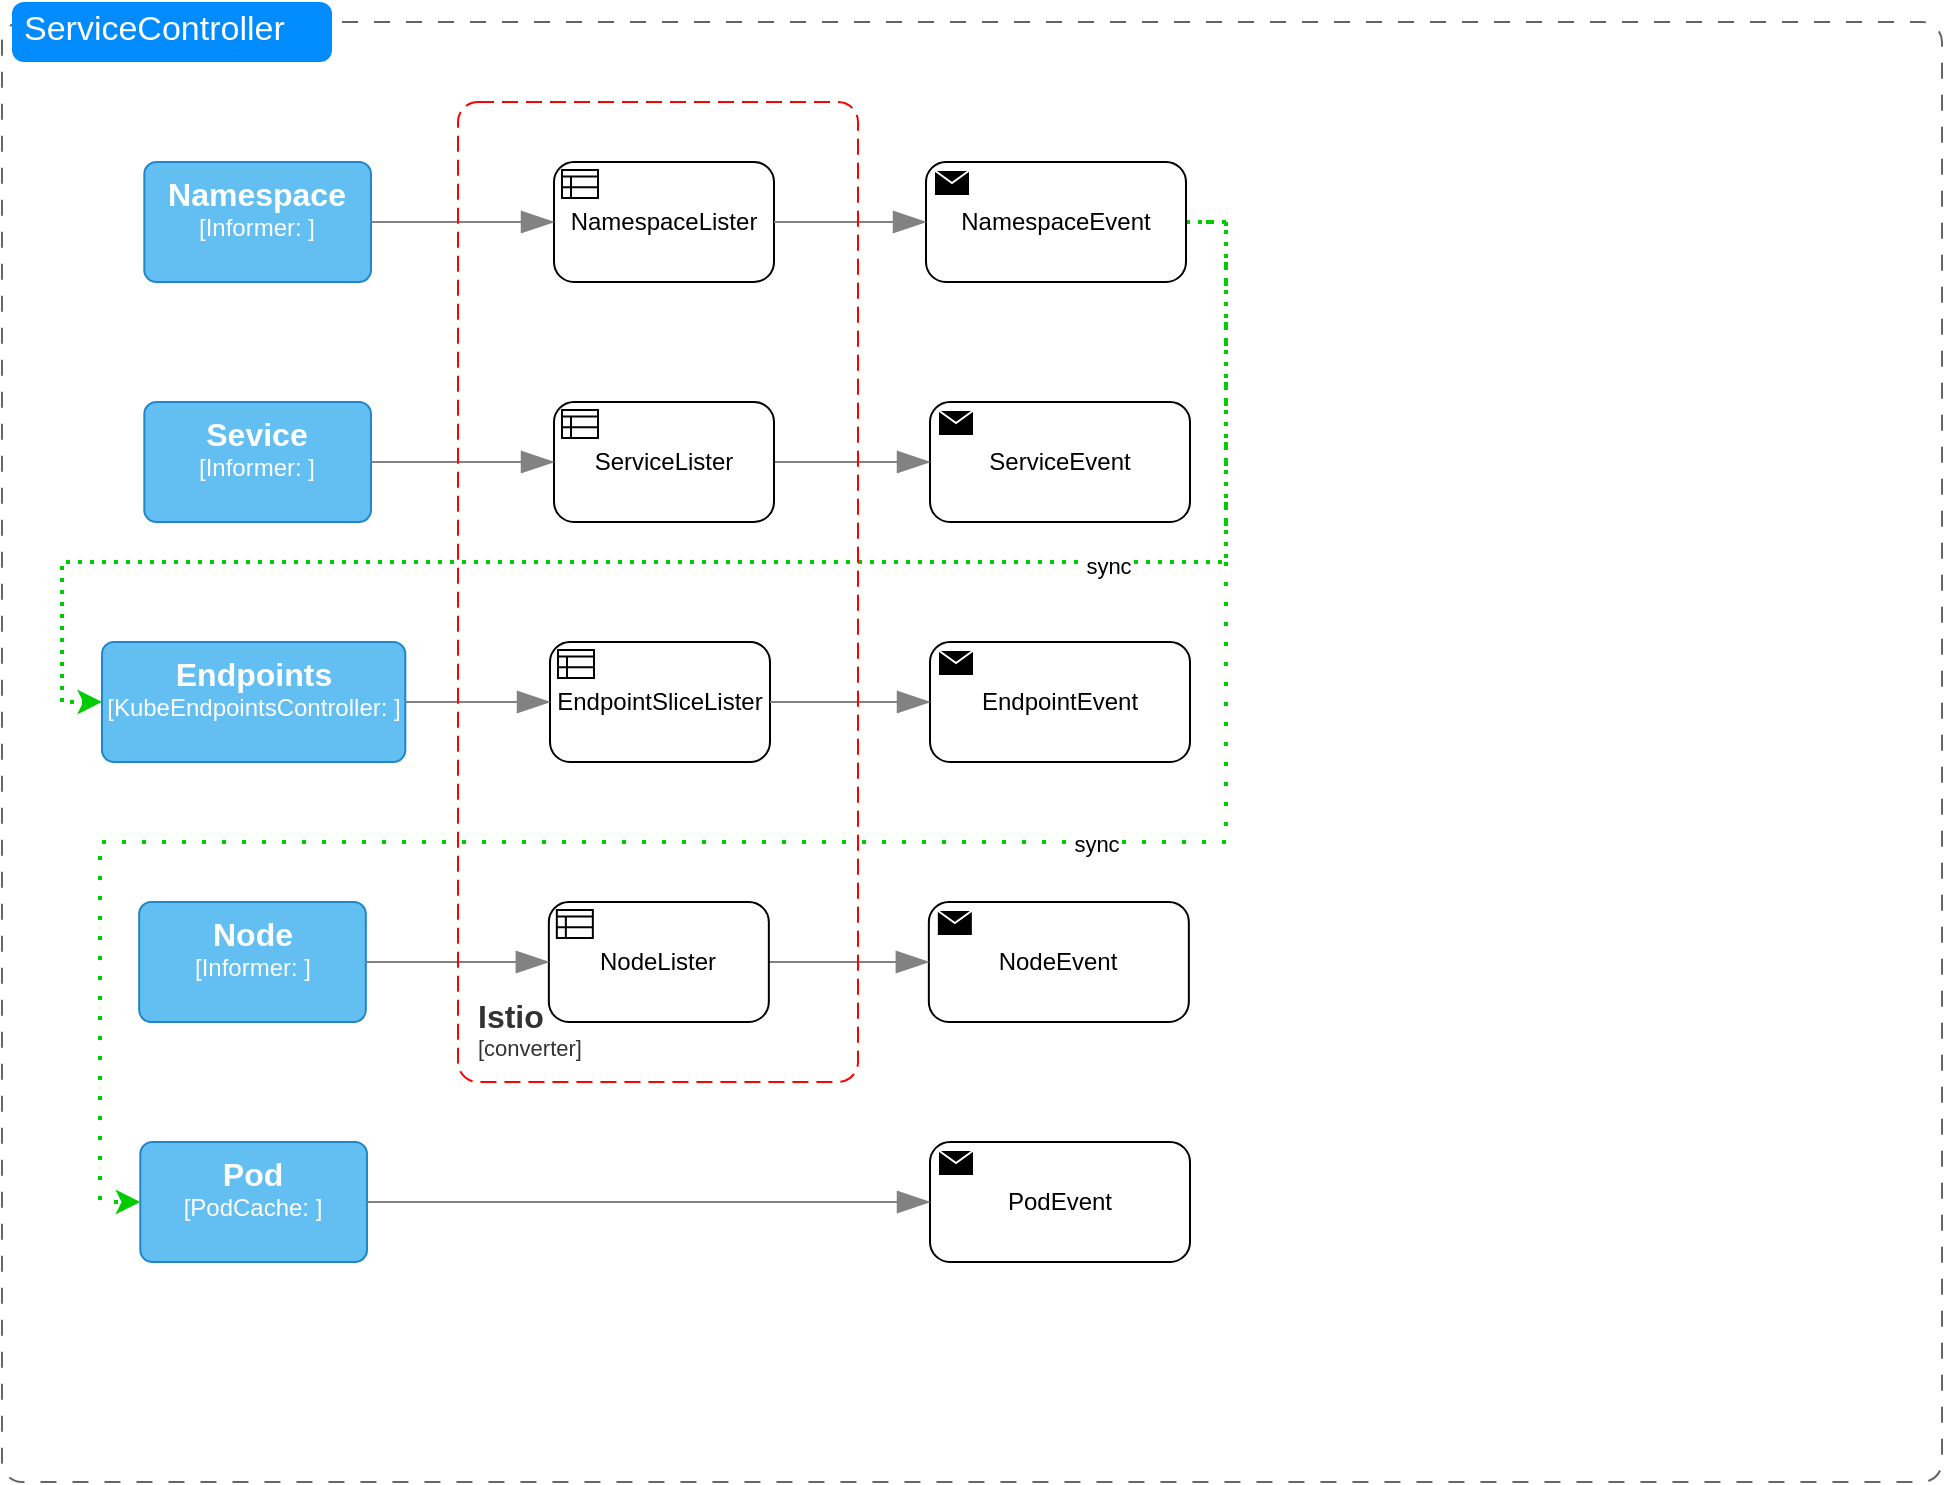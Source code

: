 <mxfile version="21.3.8" type="github">
  <diagram name="第 1 页" id="6w_RUWlSzRC_xdGTks5t">
    <mxGraphModel dx="1434" dy="796" grid="1" gridSize="10" guides="1" tooltips="1" connect="1" arrows="1" fold="1" page="1" pageScale="1" pageWidth="827" pageHeight="1169" math="0" shadow="0">
      <root>
        <mxCell id="0" />
        <mxCell id="1" parent="0" />
        <mxCell id="p8ZNJeQfTnOQerX0WRQx-1" value="" style="shape=mxgraph.mockup.containers.marginRect;rectMarginTop=10;strokeColor=#666666;strokeWidth=1;dashed=1;rounded=1;arcSize=5;recursiveResize=0;html=1;whiteSpace=wrap;rotatable=0;resizeHeight=1;resizeWidth=1;dashPattern=8 8;" parent="1" vertex="1">
          <mxGeometry x="30" y="50" width="970" height="740" as="geometry" />
        </mxCell>
        <mxCell id="p8ZNJeQfTnOQerX0WRQx-2" value="ServiceController" style="shape=rect;strokeColor=none;fillColor=#008cff;strokeWidth=1;dashed=0;rounded=1;arcSize=20;fontColor=#ffffff;fontSize=17;spacing=2;spacingTop=-2;align=left;autosize=1;spacingLeft=4;resizeWidth=0;resizeHeight=0;perimeter=none;html=1;whiteSpace=wrap;" parent="p8ZNJeQfTnOQerX0WRQx-1" vertex="1">
          <mxGeometry x="5" width="160" height="30" as="geometry" />
        </mxCell>
        <object placeholders="1" c4Name="Namespace" c4Type="Informer" c4Technology="" c4Description="" label="&lt;font style=&quot;font-size: 16px&quot;&gt;&lt;b&gt;%c4Name%&lt;/b&gt;&lt;/font&gt;&lt;div&gt;[%c4Type%: %c4Technology%]&lt;/div&gt;&lt;br&gt;&lt;div&gt;&lt;font style=&quot;font-size: 11px&quot;&gt;%c4Description%&lt;/font&gt;&lt;/div&gt;" id="p8ZNJeQfTnOQerX0WRQx-3">
          <mxCell style="rounded=1;whiteSpace=wrap;html=1;labelBackgroundColor=none;fillColor=#63BEF2;fontColor=#ffffff;align=center;arcSize=10;strokeColor=#2086C9;metaEdit=1;resizable=1;points=[[0.25,0,0],[0.5,0,0],[0.75,0,0],[1,0.25,0],[1,0.5,0],[1,0.75,0],[0.75,1,0],[0.5,1,0],[0.25,1,0],[0,0.75,0],[0,0.5,0],[0,0.25,0]];portConstraintRotation=0;recursiveResize=0;resizeWidth=1;resizeHeight=1;" parent="p8ZNJeQfTnOQerX0WRQx-1" vertex="1">
            <mxGeometry x="71.16" y="80" width="113.33" height="60" as="geometry" />
          </mxCell>
        </object>
        <object placeholders="1" c4Name="Sevice" c4Type="Informer" c4Technology="" c4Description="" label="&lt;font style=&quot;font-size: 16px&quot;&gt;&lt;b&gt;%c4Name%&lt;/b&gt;&lt;/font&gt;&lt;div&gt;[%c4Type%: %c4Technology%]&lt;/div&gt;&lt;br&gt;&lt;div&gt;&lt;font style=&quot;font-size: 11px&quot;&gt;%c4Description%&lt;/font&gt;&lt;/div&gt;" id="p8ZNJeQfTnOQerX0WRQx-4">
          <mxCell style="rounded=1;whiteSpace=wrap;html=1;labelBackgroundColor=none;fillColor=#63BEF2;fontColor=#ffffff;align=center;arcSize=10;strokeColor=#2086C9;metaEdit=1;resizable=1;points=[[0.25,0,0],[0.5,0,0],[0.75,0,0],[1,0.25,0],[1,0.5,0],[1,0.75,0],[0.75,1,0],[0.5,1,0],[0.25,1,0],[0,0.75,0],[0,0.5,0],[0,0.25,0]];portConstraintRotation=0;recursiveResize=0;resizeWidth=1;resizeHeight=1;" parent="p8ZNJeQfTnOQerX0WRQx-1" vertex="1">
            <mxGeometry x="71.16" y="200" width="113.33" height="60" as="geometry" />
          </mxCell>
        </object>
        <object placeholders="1" c4Name="Endpoints" c4Type="KubeEndpointsController" c4Technology="" c4Description="" label="&lt;font style=&quot;font-size: 16px&quot;&gt;&lt;b&gt;%c4Name%&lt;/b&gt;&lt;/font&gt;&lt;div&gt;[%c4Type%: %c4Technology%]&lt;/div&gt;&lt;br&gt;&lt;div&gt;&lt;font style=&quot;font-size: 11px&quot;&gt;%c4Description%&lt;/font&gt;&lt;/div&gt;" id="p8ZNJeQfTnOQerX0WRQx-5">
          <mxCell style="rounded=1;whiteSpace=wrap;html=1;labelBackgroundColor=none;fillColor=#63BEF2;fontColor=#ffffff;align=center;arcSize=10;strokeColor=#2086C9;metaEdit=1;resizable=1;points=[[0.25,0,0],[0.5,0,0],[0.75,0,0],[1,0.25,0],[1,0.5,0],[1,0.75,0],[0.75,1,0],[0.5,1,0],[0.25,1,0],[0,0.75,0],[0,0.5,0],[0,0.25,0]];portConstraintRotation=0;recursiveResize=0;resizeWidth=1;resizeHeight=1;" parent="p8ZNJeQfTnOQerX0WRQx-1" vertex="1">
            <mxGeometry x="50" y="320" width="151.66" height="60" as="geometry" />
          </mxCell>
        </object>
        <object placeholders="1" c4Name="Node" c4Type="Informer" c4Technology="" c4Description="" label="&lt;font style=&quot;font-size: 16px&quot;&gt;&lt;b&gt;%c4Name%&lt;/b&gt;&lt;/font&gt;&lt;div&gt;[%c4Type%: %c4Technology%]&lt;/div&gt;&lt;br&gt;&lt;div&gt;&lt;font style=&quot;font-size: 11px&quot;&gt;%c4Description%&lt;/font&gt;&lt;/div&gt;" id="p8ZNJeQfTnOQerX0WRQx-6">
          <mxCell style="rounded=1;whiteSpace=wrap;html=1;labelBackgroundColor=none;fillColor=#63BEF2;fontColor=#ffffff;align=center;arcSize=10;strokeColor=#2086C9;metaEdit=1;resizable=1;points=[[0.25,0,0],[0.5,0,0],[0.75,0,0],[1,0.25,0],[1,0.5,0],[1,0.75,0],[0.75,1,0],[0.5,1,0],[0.25,1,0],[0,0.75,0],[0,0.5,0],[0,0.25,0]];portConstraintRotation=0;recursiveResize=0;resizeWidth=1;resizeHeight=1;" parent="p8ZNJeQfTnOQerX0WRQx-1" vertex="1">
            <mxGeometry x="68.58" y="450" width="113.33" height="60" as="geometry" />
          </mxCell>
        </object>
        <object placeholders="1" c4Name="Pod" c4Type="PodCache" c4Technology="" c4Description="" label="&lt;font style=&quot;font-size: 16px&quot;&gt;&lt;b&gt;%c4Name%&lt;/b&gt;&lt;/font&gt;&lt;div&gt;[%c4Type%: %c4Technology%]&lt;/div&gt;&lt;br&gt;&lt;div&gt;&lt;font style=&quot;font-size: 11px&quot;&gt;%c4Description%&lt;/font&gt;&lt;/div&gt;" id="p8ZNJeQfTnOQerX0WRQx-7">
          <mxCell style="rounded=1;whiteSpace=wrap;html=1;labelBackgroundColor=none;fillColor=#63BEF2;fontColor=#ffffff;align=center;arcSize=10;strokeColor=#2086C9;metaEdit=1;resizable=1;points=[[0.25,0,0],[0.5,0,0],[0.75,0,0],[1,0.25,0],[1,0.5,0],[1,0.75,0],[0.75,1,0],[0.5,1,0],[0.25,1,0],[0,0.75,0],[0,0.5,0],[0,0.25,0]];portConstraintRotation=0;recursiveResize=0;resizeWidth=1;resizeHeight=1;" parent="p8ZNJeQfTnOQerX0WRQx-1" vertex="1">
            <mxGeometry x="69.16" y="570" width="113.33" height="60" as="geometry" />
          </mxCell>
        </object>
        <mxCell id="XNZkqj0yP9n95ekBdkAo-1" style="edgeStyle=orthogonalEdgeStyle;rounded=0;orthogonalLoop=1;jettySize=auto;html=1;exitX=1;exitY=0.5;exitDx=0;exitDy=0;exitPerimeter=0;entryX=0;entryY=0.5;entryDx=0;entryDy=0;entryPerimeter=0;dashed=1;dashPattern=1 2;strokeColor=#00CC00;strokeWidth=2;" edge="1" parent="p8ZNJeQfTnOQerX0WRQx-1" source="p8ZNJeQfTnOQerX0WRQx-8" target="p8ZNJeQfTnOQerX0WRQx-5">
          <mxGeometry relative="1" as="geometry">
            <Array as="points">
              <mxPoint x="612" y="110" />
              <mxPoint x="612" y="280" />
              <mxPoint x="30" y="280" />
              <mxPoint x="30" y="350" />
            </Array>
          </mxGeometry>
        </mxCell>
        <mxCell id="XNZkqj0yP9n95ekBdkAo-2" value="sync" style="edgeLabel;html=1;align=center;verticalAlign=middle;resizable=0;points=[];" vertex="1" connectable="0" parent="XNZkqj0yP9n95ekBdkAo-1">
          <mxGeometry x="-0.422" y="2" relative="1" as="geometry">
            <mxPoint as="offset" />
          </mxGeometry>
        </mxCell>
        <mxCell id="XNZkqj0yP9n95ekBdkAo-3" style="edgeStyle=orthogonalEdgeStyle;rounded=0;orthogonalLoop=1;jettySize=auto;html=1;exitX=1;exitY=0.5;exitDx=0;exitDy=0;exitPerimeter=0;entryX=0;entryY=0.5;entryDx=0;entryDy=0;entryPerimeter=0;dashed=1;dashPattern=1 4;strokeColor=#00CC00;strokeWidth=2;" edge="1" parent="p8ZNJeQfTnOQerX0WRQx-1" source="p8ZNJeQfTnOQerX0WRQx-8" target="p8ZNJeQfTnOQerX0WRQx-7">
          <mxGeometry relative="1" as="geometry">
            <Array as="points">
              <mxPoint x="612" y="110" />
              <mxPoint x="612" y="420" />
              <mxPoint x="49" y="420" />
              <mxPoint x="49" y="600" />
            </Array>
          </mxGeometry>
        </mxCell>
        <mxCell id="XNZkqj0yP9n95ekBdkAo-4" value="sync" style="edgeLabel;html=1;align=center;verticalAlign=middle;resizable=0;points=[];" vertex="1" connectable="0" parent="XNZkqj0yP9n95ekBdkAo-3">
          <mxGeometry x="-0.277" y="1" relative="1" as="geometry">
            <mxPoint as="offset" />
          </mxGeometry>
        </mxCell>
        <mxCell id="p8ZNJeQfTnOQerX0WRQx-8" value="NamespaceEvent" style="points=[[0.25,0,0],[0.5,0,0],[0.75,0,0],[1,0.25,0],[1,0.5,0],[1,0.75,0],[0.75,1,0],[0.5,1,0],[0.25,1,0],[0,0.75,0],[0,0.5,0],[0,0.25,0]];shape=mxgraph.bpmn.task;whiteSpace=wrap;rectStyle=rounded;size=10;html=1;container=1;expand=0;collapsible=0;taskMarker=send;" parent="p8ZNJeQfTnOQerX0WRQx-1" vertex="1">
          <mxGeometry x="462" y="80" width="130" height="60" as="geometry" />
        </mxCell>
        <mxCell id="p8ZNJeQfTnOQerX0WRQx-11" value="ServiceEvent" style="points=[[0.25,0,0],[0.5,0,0],[0.75,0,0],[1,0.25,0],[1,0.5,0],[1,0.75,0],[0.75,1,0],[0.5,1,0],[0.25,1,0],[0,0.75,0],[0,0.5,0],[0,0.25,0]];shape=mxgraph.bpmn.task;whiteSpace=wrap;rectStyle=rounded;size=10;html=1;container=1;expand=0;collapsible=0;taskMarker=send;" parent="p8ZNJeQfTnOQerX0WRQx-1" vertex="1">
          <mxGeometry x="464" y="200" width="130" height="60" as="geometry" />
        </mxCell>
        <object placeholders="1" c4Type="Relationship" id="p8ZNJeQfTnOQerX0WRQx-12">
          <mxCell style="endArrow=blockThin;html=1;fontSize=10;fontColor=#404040;strokeWidth=1;endFill=1;strokeColor=#828282;elbow=vertical;metaEdit=1;endSize=14;startSize=14;jumpStyle=arc;jumpSize=16;rounded=0;edgeStyle=orthogonalEdgeStyle;exitX=1;exitY=0.5;exitDx=0;exitDy=0;exitPerimeter=0;entryX=0;entryY=0.5;entryDx=0;entryDy=0;entryPerimeter=0;" parent="p8ZNJeQfTnOQerX0WRQx-1" source="p8ZNJeQfTnOQerX0WRQx-29" target="p8ZNJeQfTnOQerX0WRQx-11" edge="1">
            <mxGeometry width="240" relative="1" as="geometry">
              <mxPoint x="192" y="110" as="sourcePoint" />
              <mxPoint x="240" y="190" as="targetPoint" />
              <Array as="points" />
            </mxGeometry>
          </mxCell>
        </object>
        <mxCell id="p8ZNJeQfTnOQerX0WRQx-13" value="EndpointEvent" style="points=[[0.25,0,0],[0.5,0,0],[0.75,0,0],[1,0.25,0],[1,0.5,0],[1,0.75,0],[0.75,1,0],[0.5,1,0],[0.25,1,0],[0,0.75,0],[0,0.5,0],[0,0.25,0]];shape=mxgraph.bpmn.task;whiteSpace=wrap;rectStyle=rounded;size=10;html=1;container=1;expand=0;collapsible=0;taskMarker=send;" parent="p8ZNJeQfTnOQerX0WRQx-1" vertex="1">
          <mxGeometry x="464" y="320" width="130" height="60" as="geometry" />
        </mxCell>
        <mxCell id="p8ZNJeQfTnOQerX0WRQx-16" value="NodeEvent" style="points=[[0.25,0,0],[0.5,0,0],[0.75,0,0],[1,0.25,0],[1,0.5,0],[1,0.75,0],[0.75,1,0],[0.5,1,0],[0.25,1,0],[0,0.75,0],[0,0.5,0],[0,0.25,0]];shape=mxgraph.bpmn.task;whiteSpace=wrap;rectStyle=rounded;size=10;html=1;container=1;expand=0;collapsible=0;taskMarker=send;" parent="p8ZNJeQfTnOQerX0WRQx-1" vertex="1">
          <mxGeometry x="463.42" y="450" width="130" height="60" as="geometry" />
        </mxCell>
        <object placeholders="1" c4Type="Relationship" id="p8ZNJeQfTnOQerX0WRQx-18">
          <mxCell style="endArrow=blockThin;html=1;fontSize=10;fontColor=#404040;strokeWidth=1;endFill=1;strokeColor=#828282;elbow=vertical;metaEdit=1;endSize=14;startSize=14;jumpStyle=arc;jumpSize=16;rounded=0;exitX=1;exitY=0.5;exitDx=0;exitDy=0;exitPerimeter=0;entryX=0;entryY=0.5;entryDx=0;entryDy=0;entryPerimeter=0;" parent="p8ZNJeQfTnOQerX0WRQx-1" source="p8ZNJeQfTnOQerX0WRQx-32" target="p8ZNJeQfTnOQerX0WRQx-16" edge="1">
            <mxGeometry width="240" relative="1" as="geometry">
              <mxPoint x="212" y="290" as="sourcePoint" />
              <mxPoint x="274" y="290" as="targetPoint" />
            </mxGeometry>
          </mxCell>
        </object>
        <mxCell id="p8ZNJeQfTnOQerX0WRQx-19" value="PodEvent" style="points=[[0.25,0,0],[0.5,0,0],[0.75,0,0],[1,0.25,0],[1,0.5,0],[1,0.75,0],[0.75,1,0],[0.5,1,0],[0.25,1,0],[0,0.75,0],[0,0.5,0],[0,0.25,0]];shape=mxgraph.bpmn.task;whiteSpace=wrap;rectStyle=rounded;size=10;html=1;container=1;expand=0;collapsible=0;taskMarker=send;" parent="p8ZNJeQfTnOQerX0WRQx-1" vertex="1">
          <mxGeometry x="464" y="570" width="130" height="60" as="geometry" />
        </mxCell>
        <object placeholders="1" c4Type="Relationship" id="p8ZNJeQfTnOQerX0WRQx-20">
          <mxCell style="endArrow=blockThin;html=1;fontSize=10;fontColor=#404040;strokeWidth=1;endFill=1;strokeColor=#828282;elbow=vertical;metaEdit=1;endSize=14;startSize=14;jumpStyle=arc;jumpSize=16;rounded=0;exitX=1;exitY=0.5;exitDx=0;exitDy=0;exitPerimeter=0;entryX=0;entryY=0.5;entryDx=0;entryDy=0;entryPerimeter=0;" parent="p8ZNJeQfTnOQerX0WRQx-1" source="p8ZNJeQfTnOQerX0WRQx-7" target="p8ZNJeQfTnOQerX0WRQx-19" edge="1">
            <mxGeometry width="240" relative="1" as="geometry">
              <mxPoint x="192" y="375" as="sourcePoint" />
              <mxPoint x="274" y="375" as="targetPoint" />
            </mxGeometry>
          </mxCell>
        </object>
        <mxCell id="p8ZNJeQfTnOQerX0WRQx-25" value="NamespaceLister" style="points=[[0.25,0,0],[0.5,0,0],[0.75,0,0],[1,0.25,0],[1,0.5,0],[1,0.75,0],[0.75,1,0],[0.5,1,0],[0.25,1,0],[0,0.75,0],[0,0.5,0],[0,0.25,0]];shape=mxgraph.bpmn.task;whiteSpace=wrap;rectStyle=rounded;size=10;html=1;container=1;expand=0;collapsible=0;taskMarker=businessRule;" parent="p8ZNJeQfTnOQerX0WRQx-1" vertex="1">
          <mxGeometry x="276" y="80" width="110" height="60" as="geometry" />
        </mxCell>
        <object placeholders="1" c4Type="Relationship" id="p8ZNJeQfTnOQerX0WRQx-26">
          <mxCell style="endArrow=blockThin;html=1;fontSize=10;fontColor=#404040;strokeWidth=1;endFill=1;strokeColor=#828282;elbow=vertical;metaEdit=1;endSize=14;startSize=14;jumpStyle=arc;jumpSize=16;rounded=0;edgeStyle=orthogonalEdgeStyle;exitX=1;exitY=0.5;exitDx=0;exitDy=0;exitPerimeter=0;entryX=0;entryY=0.5;entryDx=0;entryDy=0;entryPerimeter=0;" parent="p8ZNJeQfTnOQerX0WRQx-1" source="p8ZNJeQfTnOQerX0WRQx-3" target="p8ZNJeQfTnOQerX0WRQx-25" edge="1">
            <mxGeometry width="240" relative="1" as="geometry">
              <mxPoint x="192" y="330" as="sourcePoint" />
              <mxPoint x="274" y="100" as="targetPoint" />
              <Array as="points" />
            </mxGeometry>
          </mxCell>
        </object>
        <object placeholders="1" c4Type="Relationship" id="p8ZNJeQfTnOQerX0WRQx-28">
          <mxCell style="endArrow=blockThin;html=1;fontSize=10;fontColor=#404040;strokeWidth=1;endFill=1;strokeColor=#828282;elbow=vertical;metaEdit=1;endSize=14;startSize=14;jumpStyle=arc;jumpSize=16;rounded=0;exitX=1;exitY=0.5;exitDx=0;exitDy=0;exitPerimeter=0;" parent="p8ZNJeQfTnOQerX0WRQx-1" source="p8ZNJeQfTnOQerX0WRQx-25" target="p8ZNJeQfTnOQerX0WRQx-8" edge="1">
            <mxGeometry width="240" relative="1" as="geometry">
              <mxPoint x="192" y="110" as="sourcePoint" />
              <mxPoint x="284" y="110" as="targetPoint" />
            </mxGeometry>
          </mxCell>
        </object>
        <mxCell id="p8ZNJeQfTnOQerX0WRQx-29" value="ServiceLister" style="points=[[0.25,0,0],[0.5,0,0],[0.75,0,0],[1,0.25,0],[1,0.5,0],[1,0.75,0],[0.75,1,0],[0.5,1,0],[0.25,1,0],[0,0.75,0],[0,0.5,0],[0,0.25,0]];shape=mxgraph.bpmn.task;whiteSpace=wrap;rectStyle=rounded;size=10;html=1;container=1;expand=0;collapsible=0;taskMarker=businessRule;" parent="p8ZNJeQfTnOQerX0WRQx-1" vertex="1">
          <mxGeometry x="276" y="200" width="110" height="60" as="geometry" />
        </mxCell>
        <mxCell id="p8ZNJeQfTnOQerX0WRQx-30" value="" style="endArrow=blockThin;html=1;fontSize=10;fontColor=#404040;strokeWidth=1;endFill=1;strokeColor=#828282;elbow=vertical;metaEdit=1;endSize=14;startSize=14;jumpStyle=arc;jumpSize=16;rounded=0;edgeStyle=orthogonalEdgeStyle;exitX=1;exitY=0.5;exitDx=0;exitDy=0;exitPerimeter=0;entryX=0;entryY=0.5;entryDx=0;entryDy=0;entryPerimeter=0;" parent="p8ZNJeQfTnOQerX0WRQx-1" source="p8ZNJeQfTnOQerX0WRQx-4" target="p8ZNJeQfTnOQerX0WRQx-29" edge="1">
          <mxGeometry width="240" relative="1" as="geometry">
            <mxPoint x="212" y="370" as="sourcePoint" />
            <mxPoint x="492" y="370" as="targetPoint" />
            <Array as="points" />
          </mxGeometry>
        </mxCell>
        <mxCell id="p8ZNJeQfTnOQerX0WRQx-31" value="EndpointSliceLister" style="points=[[0.25,0,0],[0.5,0,0],[0.75,0,0],[1,0.25,0],[1,0.5,0],[1,0.75,0],[0.75,1,0],[0.5,1,0],[0.25,1,0],[0,0.75,0],[0,0.5,0],[0,0.25,0]];shape=mxgraph.bpmn.task;whiteSpace=wrap;rectStyle=rounded;size=10;html=1;container=1;expand=0;collapsible=0;taskMarker=businessRule;" parent="p8ZNJeQfTnOQerX0WRQx-1" vertex="1">
          <mxGeometry x="274" y="320" width="110" height="60" as="geometry" />
        </mxCell>
        <mxCell id="p8ZNJeQfTnOQerX0WRQx-32" value="NodeLister" style="points=[[0.25,0,0],[0.5,0,0],[0.75,0,0],[1,0.25,0],[1,0.5,0],[1,0.75,0],[0.75,1,0],[0.5,1,0],[0.25,1,0],[0,0.75,0],[0,0.5,0],[0,0.25,0]];shape=mxgraph.bpmn.task;whiteSpace=wrap;rectStyle=rounded;size=10;html=1;container=1;expand=0;collapsible=0;taskMarker=businessRule;" parent="p8ZNJeQfTnOQerX0WRQx-1" vertex="1">
          <mxGeometry x="273.42" y="450" width="110" height="60" as="geometry" />
        </mxCell>
        <mxCell id="p8ZNJeQfTnOQerX0WRQx-33" value="" style="endArrow=blockThin;html=1;fontSize=10;fontColor=#404040;strokeWidth=1;endFill=1;strokeColor=#828282;elbow=vertical;metaEdit=1;endSize=14;startSize=14;jumpStyle=arc;jumpSize=16;rounded=0;exitX=1;exitY=0.5;exitDx=0;exitDy=0;exitPerimeter=0;entryX=0;entryY=0.5;entryDx=0;entryDy=0;entryPerimeter=0;" parent="p8ZNJeQfTnOQerX0WRQx-1" source="p8ZNJeQfTnOQerX0WRQx-6" target="p8ZNJeQfTnOQerX0WRQx-32" edge="1">
          <mxGeometry width="240" relative="1" as="geometry">
            <mxPoint x="212" y="545" as="sourcePoint" />
            <mxPoint x="494" y="545" as="targetPoint" />
          </mxGeometry>
        </mxCell>
        <mxCell id="p8ZNJeQfTnOQerX0WRQx-34" value="" style="endArrow=blockThin;html=1;fontSize=10;fontColor=#404040;strokeWidth=1;endFill=1;strokeColor=#828282;elbow=vertical;metaEdit=1;endSize=14;startSize=14;jumpStyle=arc;jumpSize=16;rounded=0;exitX=1;exitY=0.5;exitDx=0;exitDy=0;exitPerimeter=0;" parent="p8ZNJeQfTnOQerX0WRQx-1" source="p8ZNJeQfTnOQerX0WRQx-5" target="p8ZNJeQfTnOQerX0WRQx-31" edge="1">
          <mxGeometry width="240" relative="1" as="geometry">
            <mxPoint x="192" y="505" as="sourcePoint" />
            <mxPoint x="284" y="505" as="targetPoint" />
          </mxGeometry>
        </mxCell>
        <mxCell id="p8ZNJeQfTnOQerX0WRQx-35" value="" style="endArrow=blockThin;html=1;fontSize=10;fontColor=#404040;strokeWidth=1;endFill=1;strokeColor=#828282;elbow=vertical;metaEdit=1;endSize=14;startSize=14;jumpStyle=arc;jumpSize=16;rounded=0;exitX=1;exitY=0.5;exitDx=0;exitDy=0;exitPerimeter=0;entryX=0;entryY=0.5;entryDx=0;entryDy=0;entryPerimeter=0;" parent="p8ZNJeQfTnOQerX0WRQx-1" source="p8ZNJeQfTnOQerX0WRQx-31" target="p8ZNJeQfTnOQerX0WRQx-13" edge="1">
          <mxGeometry width="240" relative="1" as="geometry">
            <mxPoint x="212" y="370" as="sourcePoint" />
            <mxPoint x="284" y="370" as="targetPoint" />
          </mxGeometry>
        </mxCell>
        <object placeholders="1" c4Name="Istio" c4Type="converter" c4Application="converter" label="&lt;font style=&quot;font-size: 16px&quot;&gt;&lt;b&gt;&lt;div style=&quot;text-align: left&quot;&gt;%c4Name%&lt;/div&gt;&lt;/b&gt;&lt;/font&gt;&lt;div style=&quot;text-align: left&quot;&gt;[%c4Application%]&lt;/div&gt;" id="p8ZNJeQfTnOQerX0WRQx-36">
          <mxCell style="rounded=1;fontSize=11;whiteSpace=wrap;html=1;dashed=1;arcSize=20;fillColor=none;strokeColor=#FF0000;fontColor=#333333;labelBackgroundColor=none;align=left;verticalAlign=bottom;labelBorderColor=none;spacingTop=0;spacing=10;dashPattern=8 4;metaEdit=1;rotatable=0;perimeter=rectanglePerimeter;noLabel=0;labelPadding=0;allowArrows=0;connectable=0;expand=0;recursiveResize=0;editable=1;pointerEvents=0;absoluteArcSize=1;points=[[0.25,0,0],[0.5,0,0],[0.75,0,0],[1,0.25,0],[1,0.5,0],[1,0.75,0],[0.75,1,0],[0.5,1,0],[0.25,1,0],[0,0.75,0],[0,0.5,0],[0,0.25,0]];" parent="p8ZNJeQfTnOQerX0WRQx-1" vertex="1">
            <mxGeometry x="228" y="50" width="200" height="490" as="geometry" />
          </mxCell>
        </object>
      </root>
    </mxGraphModel>
  </diagram>
</mxfile>
